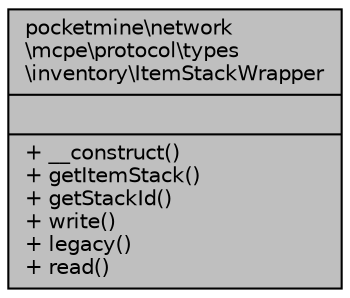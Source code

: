 digraph "pocketmine\network\mcpe\protocol\types\inventory\ItemStackWrapper"
{
 // INTERACTIVE_SVG=YES
 // LATEX_PDF_SIZE
  edge [fontname="Helvetica",fontsize="10",labelfontname="Helvetica",labelfontsize="10"];
  node [fontname="Helvetica",fontsize="10",shape=record];
  Node1 [label="{pocketmine\\network\l\\mcpe\\protocol\\types\l\\inventory\\ItemStackWrapper\n||+ __construct()\l+ getItemStack()\l+ getStackId()\l+ write()\l+ legacy()\l+ read()\l}",height=0.2,width=0.4,color="black", fillcolor="grey75", style="filled", fontcolor="black",tooltip=" "];
}

